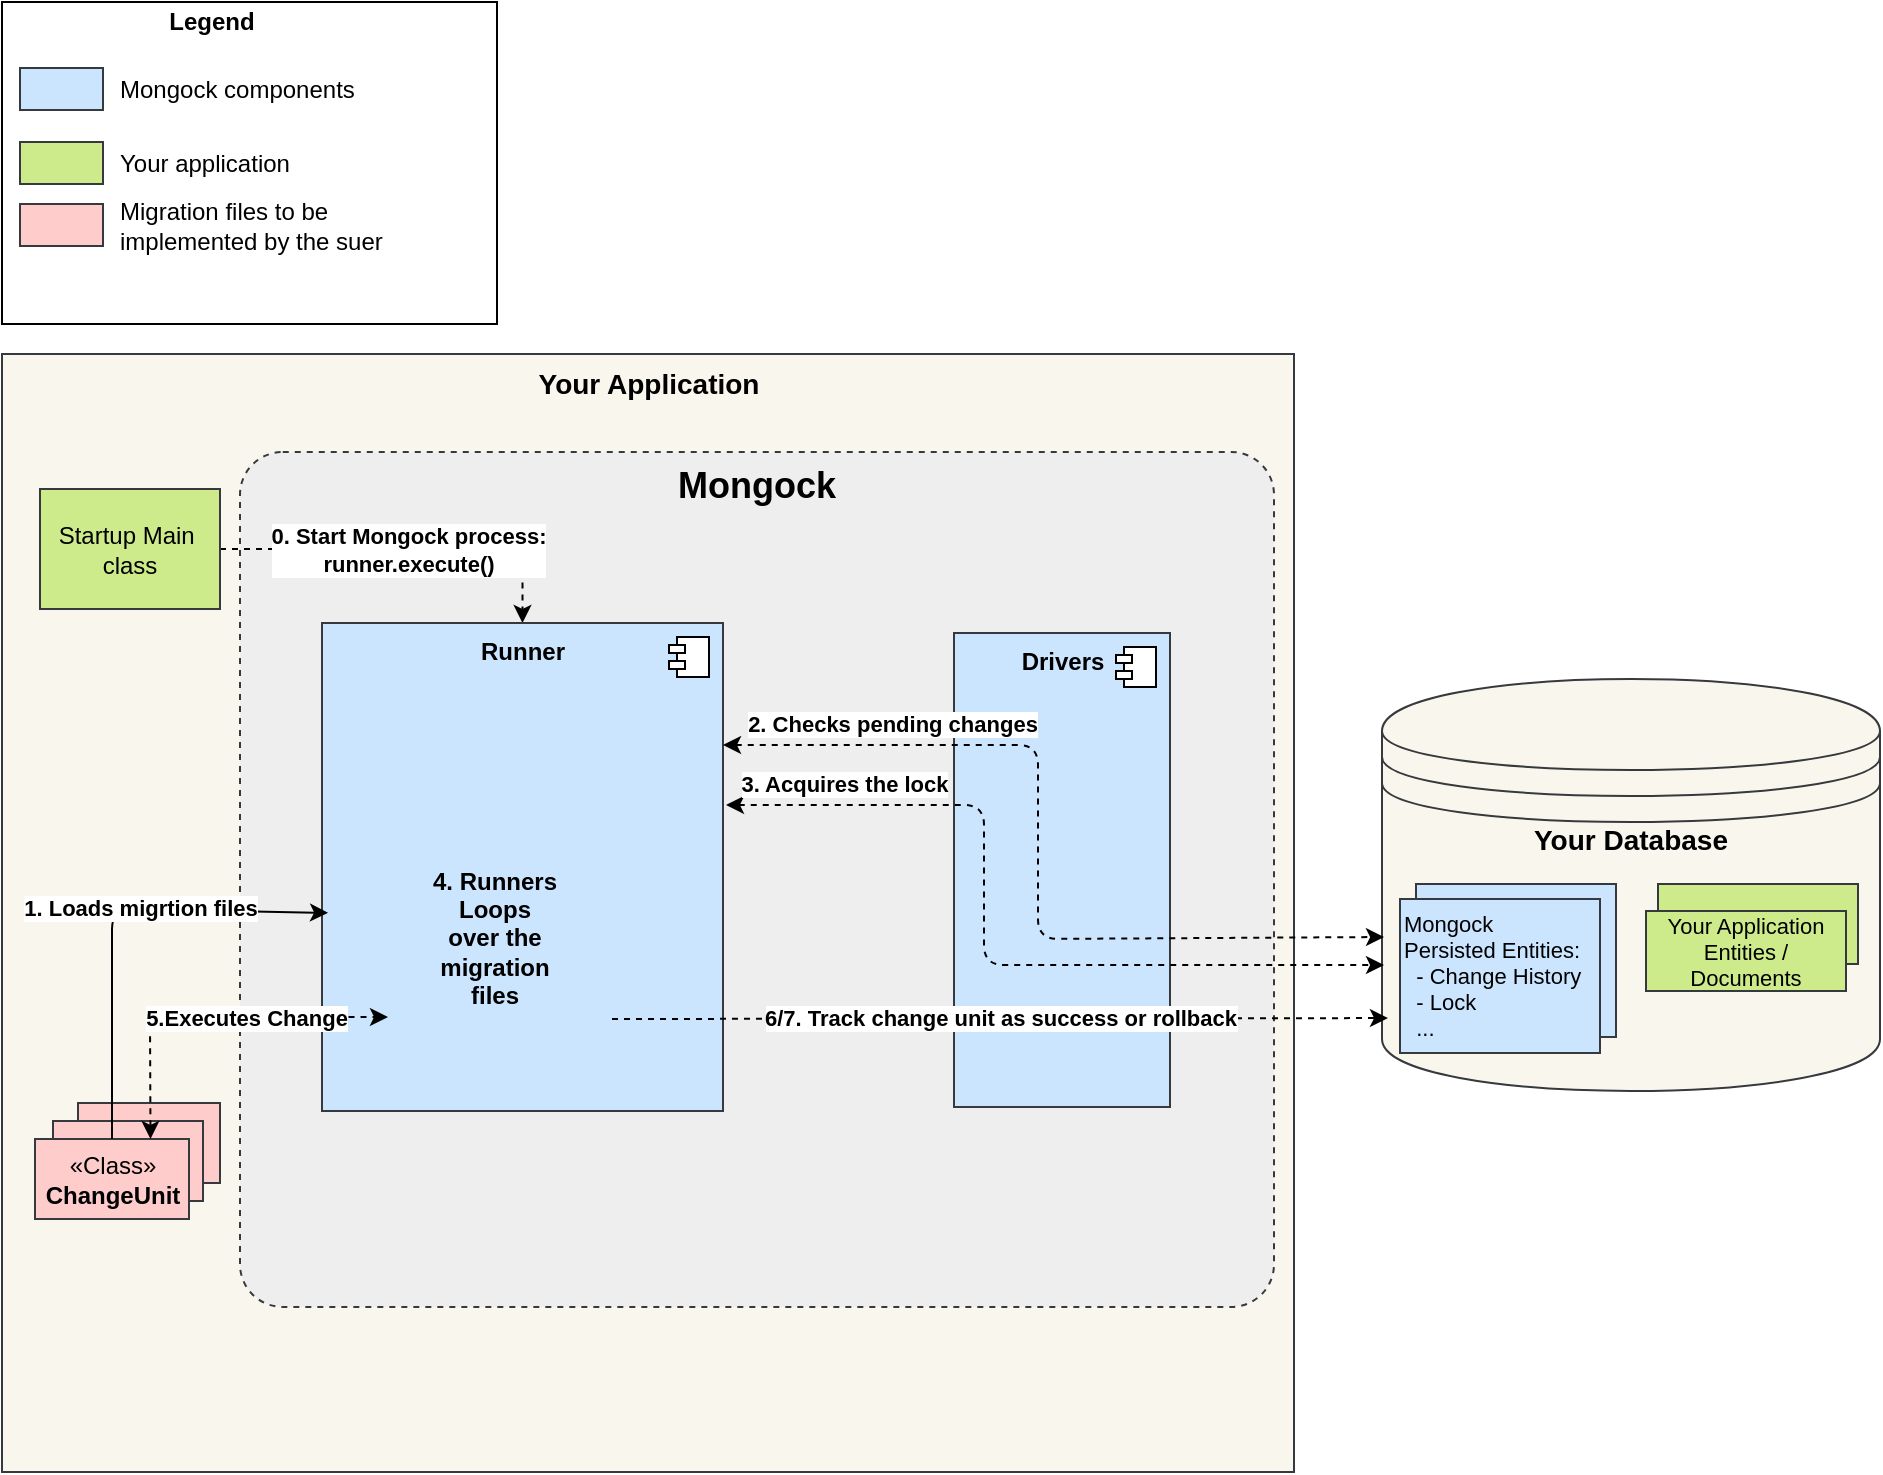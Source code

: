 <mxfile version="15.2.7" type="device" pages="2"><diagram id="5AmaGol742am-CAFNNFh" name="User HLD"><mxGraphModel dx="528" dy="774" grid="0" gridSize="10" guides="1" tooltips="1" connect="1" arrows="1" fold="1" page="1" pageScale="1" pageWidth="827" pageHeight="1169" math="0" shadow="0"><root><mxCell id="MzY7JaZDtVjDVdHyusIM-0"/><mxCell id="MzY7JaZDtVjDVdHyusIM-1" parent="MzY7JaZDtVjDVdHyusIM-0"/><mxCell id="1HjI0KDxHbPkMow_GoN_-0" value="&lt;b&gt;&lt;font style=&quot;font-size: 14px&quot;&gt;Your Application&lt;/font&gt;&lt;/b&gt;" style="html=1;dropTarget=0;verticalAlign=top;fillColor=#f9f7ed;strokeColor=#36393d;" parent="MzY7JaZDtVjDVdHyusIM-1" vertex="1"><mxGeometry x="827" y="199" width="646" height="559" as="geometry"/></mxCell><mxCell id="1HjI0KDxHbPkMow_GoN_-10" value="Your Database" style="shape=datastore;whiteSpace=wrap;html=1;fillColor=#f9f7ed;align=center;verticalAlign=top;fontSize=14;fontStyle=1;strokeColor=#36393d;" parent="MzY7JaZDtVjDVdHyusIM-1" vertex="1"><mxGeometry x="1517" y="361.5" width="249" height="206" as="geometry"/></mxCell><mxCell id="1HjI0KDxHbPkMow_GoN_-15" value="" style="html=1;dropTarget=0;fillColor=#ffcccc;strokeColor=#36393d;" parent="MzY7JaZDtVjDVdHyusIM-1" vertex="1"><mxGeometry x="865" y="573.5" width="71" height="40" as="geometry"/></mxCell><mxCell id="1HjI0KDxHbPkMow_GoN_-16" value="" style="html=1;dropTarget=0;fillColor=#ffcccc;strokeColor=#36393d;" parent="MzY7JaZDtVjDVdHyusIM-1" vertex="1"><mxGeometry x="852.5" y="582.5" width="75" height="40" as="geometry"/></mxCell><mxCell id="1HjI0KDxHbPkMow_GoN_-18" value="«Class»&lt;br&gt;&lt;b&gt;ChangeUnit&lt;/b&gt;" style="html=1;dropTarget=0;fillColor=#ffcccc;strokeColor=#36393d;" parent="MzY7JaZDtVjDVdHyusIM-1" vertex="1"><mxGeometry x="843.5" y="591.5" width="77" height="40" as="geometry"/></mxCell><mxCell id="1HjI0KDxHbPkMow_GoN_-56" value="" style="whiteSpace=wrap;html=1;align=center;shadow=0;fontSize=11;fillColor=#cce5ff;strokeColor=#36393d;" parent="MzY7JaZDtVjDVdHyusIM-1" vertex="1"><mxGeometry x="1534" y="464" width="100" height="76.5" as="geometry"/></mxCell><mxCell id="1HjI0KDxHbPkMow_GoN_-57" value="Mongock &lt;br&gt;Persisted Entities:&lt;br&gt;&amp;nbsp; - Change History&lt;br&gt;&amp;nbsp; - Lock&lt;br&gt;&lt;div&gt;&lt;span&gt;&amp;nbsp; ...&amp;nbsp;&lt;/span&gt;&lt;/div&gt;" style="whiteSpace=wrap;html=1;align=left;shadow=0;fontSize=11;fillColor=#cce5ff;strokeColor=#36393d;" parent="MzY7JaZDtVjDVdHyusIM-1" vertex="1"><mxGeometry x="1526" y="471.5" width="100" height="77" as="geometry"/></mxCell><mxCell id="1HjI0KDxHbPkMow_GoN_-58" value="" style="whiteSpace=wrap;html=1;align=center;shadow=0;fontSize=11;fillColor=#cdeb8b;strokeColor=#36393d;" parent="MzY7JaZDtVjDVdHyusIM-1" vertex="1"><mxGeometry x="1655" y="464" width="100" height="40" as="geometry"/></mxCell><mxCell id="1HjI0KDxHbPkMow_GoN_-59" value="Your Application Entities / Documents" style="whiteSpace=wrap;html=1;align=center;shadow=0;fontSize=11;fillColor=#cdeb8b;strokeColor=#36393d;" parent="MzY7JaZDtVjDVdHyusIM-1" vertex="1"><mxGeometry x="1649" y="477.5" width="100" height="40" as="geometry"/></mxCell><mxCell id="_wSGEsZeqyCVZF38Va36-17" value="&lt;b&gt;&lt;font style=&quot;font-size: 18px&quot;&gt;Mongock&lt;/font&gt;&lt;/b&gt;" style="rounded=1;whiteSpace=wrap;html=1;fillColor=#eeeeee;strokeColor=#36393d;verticalAlign=top;arcSize=5;dashed=1;" parent="MzY7JaZDtVjDVdHyusIM-1" vertex="1"><mxGeometry x="946" y="248" width="517" height="427.5" as="geometry"/></mxCell><mxCell id="_wSGEsZeqyCVZF38Va36-44" value="&lt;b&gt;0. Start Mongock process: &lt;br&gt;runner.execute()&lt;/b&gt;" style="edgeStyle=orthogonalEdgeStyle;rounded=0;orthogonalLoop=1;jettySize=auto;html=1;exitX=1;exitY=0.5;exitDx=0;exitDy=0;dashed=1;" parent="MzY7JaZDtVjDVdHyusIM-1" source="_wSGEsZeqyCVZF38Va36-18" target="_wSGEsZeqyCVZF38Va36-19" edge="1"><mxGeometry relative="1" as="geometry"/></mxCell><mxCell id="_wSGEsZeqyCVZF38Va36-18" value="Startup Main&amp;nbsp;&lt;br&gt;class&lt;br&gt;" style="rounded=0;whiteSpace=wrap;html=1;fillColor=#cdeb8b;strokeColor=#36393d;" parent="MzY7JaZDtVjDVdHyusIM-1" vertex="1"><mxGeometry x="846" y="266.5" width="90" height="60" as="geometry"/></mxCell><mxCell id="_wSGEsZeqyCVZF38Va36-19" value="&lt;b&gt;Runner&lt;/b&gt;" style="html=1;dropTarget=0;verticalAlign=top;fillColor=#cce5ff;strokeColor=#36393d;" parent="MzY7JaZDtVjDVdHyusIM-1" vertex="1"><mxGeometry x="987" y="333.5" width="200.5" height="244" as="geometry"/></mxCell><mxCell id="_wSGEsZeqyCVZF38Va36-20" value="" style="shape=module;jettyWidth=8;jettyHeight=4;" parent="_wSGEsZeqyCVZF38Va36-19" vertex="1"><mxGeometry x="1" width="20" height="20" relative="1" as="geometry"><mxPoint x="-27" y="7" as="offset"/></mxGeometry></mxCell><mxCell id="_wSGEsZeqyCVZF38Va36-21" value="&lt;b&gt;Drivers&lt;/b&gt;" style="html=1;dropTarget=0;verticalAlign=top;fillColor=#cce5ff;strokeColor=#36393d;" parent="MzY7JaZDtVjDVdHyusIM-1" vertex="1"><mxGeometry x="1303" y="338.5" width="108" height="237" as="geometry"/></mxCell><mxCell id="_wSGEsZeqyCVZF38Va36-22" value="" style="shape=module;jettyWidth=8;jettyHeight=4;" parent="_wSGEsZeqyCVZF38Va36-21" vertex="1"><mxGeometry x="1" width="20" height="20" relative="1" as="geometry"><mxPoint x="-27" y="7" as="offset"/></mxGeometry></mxCell><mxCell id="_wSGEsZeqyCVZF38Va36-27" value="" style="endArrow=classic;startArrow=classic;html=1;exitX=1;exitY=0.25;exitDx=0;exitDy=0;dashed=1;" parent="MzY7JaZDtVjDVdHyusIM-1" source="_wSGEsZeqyCVZF38Va36-19" edge="1"><mxGeometry width="50" height="50" relative="1" as="geometry"><mxPoint x="1185" y="566.5" as="sourcePoint"/><mxPoint x="1518" y="490.5" as="targetPoint"/><Array as="points"><mxPoint x="1345" y="394.5"/><mxPoint x="1345" y="491.5"/></Array></mxGeometry></mxCell><mxCell id="_wSGEsZeqyCVZF38Va36-28" value="2. Checks pending changes" style="edgeLabel;html=1;align=center;verticalAlign=middle;resizable=0;points=[];fontStyle=1" parent="_wSGEsZeqyCVZF38Va36-27" vertex="1" connectable="0"><mxGeometry x="-0.392" y="-2" relative="1" as="geometry"><mxPoint x="-46" y="-13" as="offset"/></mxGeometry></mxCell><mxCell id="_wSGEsZeqyCVZF38Va36-30" value="" style="endArrow=classic;startArrow=classic;html=1;dashed=1;" parent="MzY7JaZDtVjDVdHyusIM-1" edge="1"><mxGeometry width="50" height="50" relative="1" as="geometry"><mxPoint x="1189" y="424.5" as="sourcePoint"/><mxPoint x="1518" y="504.5" as="targetPoint"/><Array as="points"><mxPoint x="1318" y="424.5"/><mxPoint x="1318" y="504.5"/></Array></mxGeometry></mxCell><mxCell id="_wSGEsZeqyCVZF38Va36-31" value="3. Acquires the lock" style="edgeLabel;html=1;align=center;verticalAlign=middle;resizable=0;points=[];fontStyle=1" parent="_wSGEsZeqyCVZF38Va36-30" vertex="1" connectable="0"><mxGeometry x="-0.392" y="-2" relative="1" as="geometry"><mxPoint x="-66" y="-13" as="offset"/></mxGeometry></mxCell><mxCell id="_wSGEsZeqyCVZF38Va36-25" value="" style="endArrow=classic;html=1;exitX=0.5;exitY=0;exitDx=0;exitDy=0;entryX=0.015;entryY=0.594;entryDx=0;entryDy=0;entryPerimeter=0;" parent="MzY7JaZDtVjDVdHyusIM-1" source="1HjI0KDxHbPkMow_GoN_-18" target="_wSGEsZeqyCVZF38Va36-19" edge="1"><mxGeometry width="50" height="50" relative="1" as="geometry"><mxPoint x="1185" y="566.5" as="sourcePoint"/><mxPoint x="973" y="477.5" as="targetPoint"/><Array as="points"><mxPoint x="882" y="476.5"/></Array></mxGeometry></mxCell><mxCell id="_wSGEsZeqyCVZF38Va36-26" value="1. Loads migrtion files" style="edgeLabel;html=1;align=center;verticalAlign=middle;resizable=0;points=[];fontStyle=1" parent="_wSGEsZeqyCVZF38Va36-25" vertex="1" connectable="0"><mxGeometry x="0.152" y="1" relative="1" as="geometry"><mxPoint as="offset"/></mxGeometry></mxCell><mxCell id="_wSGEsZeqyCVZF38Va36-47" value="5.Executes Change" style="endArrow=classic;startArrow=classic;html=1;dashed=1;exitX=0.75;exitY=0;exitDx=0;exitDy=0;fontStyle=1;" parent="MzY7JaZDtVjDVdHyusIM-1" source="1HjI0KDxHbPkMow_GoN_-18" edge="1"><mxGeometry x="0.211" width="50" height="50" relative="1" as="geometry"><mxPoint x="1185" y="538.5" as="sourcePoint"/><mxPoint x="1020" y="530.5" as="targetPoint"/><Array as="points"><mxPoint x="901" y="530.5"/></Array><mxPoint as="offset"/></mxGeometry></mxCell><mxCell id="_wSGEsZeqyCVZF38Va36-48" value="" style="shape=image;html=1;verticalAlign=top;verticalLabelPosition=bottom;labelBackgroundColor=#ffffff;imageAspect=0;aspect=fixed;image=https://cdn2.iconfinder.com/data/icons/essential-web-5/50/process-loop-arrow-action-step-128.png" parent="MzY7JaZDtVjDVdHyusIM-1" vertex="1"><mxGeometry x="1002" y="420" width="148" height="148" as="geometry"/></mxCell><mxCell id="_wSGEsZeqyCVZF38Va36-49" value="&lt;b&gt;4. Runners Loops&lt;br&gt;over the migration&lt;br&gt;files&lt;/b&gt;" style="text;html=1;strokeColor=none;fillColor=none;align=center;verticalAlign=middle;whiteSpace=wrap;rounded=0;" parent="MzY7JaZDtVjDVdHyusIM-1" vertex="1"><mxGeometry x="1034" y="446.5" width="79" height="89" as="geometry"/></mxCell><mxCell id="_wSGEsZeqyCVZF38Va36-51" value="6/7. Track change unit as success or rollback" style="endArrow=classic;html=1;dashed=1;entryX=0.012;entryY=0.823;entryDx=0;entryDy=0;entryPerimeter=0;fontStyle=1" parent="MzY7JaZDtVjDVdHyusIM-1" target="1HjI0KDxHbPkMow_GoN_-10" edge="1"><mxGeometry width="50" height="50" relative="1" as="geometry"><mxPoint x="1132" y="531.5" as="sourcePoint"/><mxPoint x="1331" y="460.5" as="targetPoint"/></mxGeometry></mxCell><mxCell id="9QKXAPsY7p4Xcpkd4xKT-2" value="" style="rounded=0;whiteSpace=wrap;html=1;" parent="MzY7JaZDtVjDVdHyusIM-1" vertex="1"><mxGeometry x="827" y="23" width="247.5" height="161" as="geometry"/></mxCell><mxCell id="9QKXAPsY7p4Xcpkd4xKT-3" value="Legend" style="text;html=1;strokeColor=none;fillColor=none;align=center;verticalAlign=middle;whiteSpace=wrap;rounded=0;fontStyle=1" parent="MzY7JaZDtVjDVdHyusIM-1" vertex="1"><mxGeometry x="830.5" y="23" width="202" height="20" as="geometry"/></mxCell><mxCell id="9QKXAPsY7p4Xcpkd4xKT-4" value="" style="rounded=0;whiteSpace=wrap;html=1;fillColor=#cce5ff;strokeColor=#36393d;" parent="MzY7JaZDtVjDVdHyusIM-1" vertex="1"><mxGeometry x="836" y="56" width="41.5" height="21" as="geometry"/></mxCell><mxCell id="9QKXAPsY7p4Xcpkd4xKT-5" value="Mongock components" style="text;html=1;strokeColor=none;fillColor=none;align=left;verticalAlign=middle;whiteSpace=wrap;rounded=0;" parent="MzY7JaZDtVjDVdHyusIM-1" vertex="1"><mxGeometry x="883.5" y="57" width="150" height="20" as="geometry"/></mxCell><mxCell id="9QKXAPsY7p4Xcpkd4xKT-6" value="" style="rounded=0;whiteSpace=wrap;html=1;fillColor=#cdeb8b;strokeColor=#36393d;" parent="MzY7JaZDtVjDVdHyusIM-1" vertex="1"><mxGeometry x="836" y="93" width="41.5" height="21" as="geometry"/></mxCell><mxCell id="9QKXAPsY7p4Xcpkd4xKT-7" value="Your application" style="text;html=1;strokeColor=none;fillColor=none;align=left;verticalAlign=middle;whiteSpace=wrap;rounded=0;" parent="MzY7JaZDtVjDVdHyusIM-1" vertex="1"><mxGeometry x="883.5" y="94" width="150" height="20" as="geometry"/></mxCell><mxCell id="9QKXAPsY7p4Xcpkd4xKT-8" value="" style="rounded=0;whiteSpace=wrap;html=1;fillColor=#ffcccc;strokeColor=#36393d;" parent="MzY7JaZDtVjDVdHyusIM-1" vertex="1"><mxGeometry x="836" y="124" width="41.5" height="21" as="geometry"/></mxCell><mxCell id="9QKXAPsY7p4Xcpkd4xKT-9" value="Migration files to be implemented by the suer" style="text;html=1;strokeColor=none;fillColor=none;align=left;verticalAlign=middle;whiteSpace=wrap;rounded=0;" parent="MzY7JaZDtVjDVdHyusIM-1" vertex="1"><mxGeometry x="883.5" y="125" width="150" height="20" as="geometry"/></mxCell></root></mxGraphModel></diagram><diagram id="j3aVFb1iFK_jdCONhrCt" name="Contributor HLD"><mxGraphModel dx="1355" dy="774" grid="0" gridSize="10" guides="1" tooltips="1" connect="1" arrows="1" fold="1" page="1" pageScale="1" pageWidth="827" pageHeight="1169" math="0" shadow="0"><root><mxCell id="0"/><mxCell id="V5aqB6kXS0Jz9bPGHIlG-12" value="Background" parent="0"/><mxCell id="3PIib426p94Rgw0sylq8-94" value="&lt;b&gt;Your Application&lt;/b&gt;" style="html=1;dropTarget=0;verticalAlign=top;fillColor=#f9f7ed;strokeColor=#36393d;" parent="V5aqB6kXS0Jz9bPGHIlG-12" vertex="1"><mxGeometry x="625" y="82" width="971" height="412" as="geometry"/></mxCell><mxCell id="3PIib426p94Rgw0sylq8-95" value="" style="shape=module;jettyWidth=8;jettyHeight=4;" parent="3PIib426p94Rgw0sylq8-94" vertex="1"><mxGeometry x="1" width="20" height="20" relative="1" as="geometry"><mxPoint x="-27" y="7" as="offset"/></mxGeometry></mxCell><mxCell id="3PIib426p94Rgw0sylq8-101" value="&lt;b style=&quot;font-size: 13px;&quot;&gt;Mongock&lt;/b&gt;" style="rounded=0;whiteSpace=wrap;html=1;fontSize=13;align=center;verticalAlign=top;fillColor=#f9f7ed;strokeColor=#36393d;dashed=1;shadow=1;" parent="V5aqB6kXS0Jz9bPGHIlG-12" vertex="1"><mxGeometry x="666" y="276" width="854" height="190" as="geometry"/></mxCell><mxCell id="3PIib426p94Rgw0sylq8-72" value="&lt;b&gt;Runners&lt;/b&gt;" style="html=1;dropTarget=0;verticalAlign=top;" parent="V5aqB6kXS0Jz9bPGHIlG-12" vertex="1"><mxGeometry x="680" y="306" width="370" height="150" as="geometry"/></mxCell><mxCell id="3PIib426p94Rgw0sylq8-73" value="" style="shape=module;jettyWidth=8;jettyHeight=4;" parent="3PIib426p94Rgw0sylq8-72" vertex="1"><mxGeometry x="1" width="20" height="20" relative="1" as="geometry"><mxPoint x="-27" y="7" as="offset"/></mxGeometry></mxCell><mxCell id="3PIib426p94Rgw0sylq8-93" style="edgeStyle=orthogonalEdgeStyle;rounded=0;orthogonalLoop=1;jettySize=auto;html=1;exitX=0;exitY=0.5;exitDx=0;exitDy=0;entryX=1;entryY=0.5;entryDx=0;entryDy=0;entryPerimeter=0;fontSize=10;endArrow=none;endFill=0;" parent="V5aqB6kXS0Jz9bPGHIlG-12" source="V5aqB6kXS0Jz9bPGHIlG-21" target="3PIib426p94Rgw0sylq8-92" edge="1"><mxGeometry relative="1" as="geometry"/></mxCell><mxCell id="V5aqB6kXS0Jz9bPGHIlG-21" value="&lt;b&gt;Drivers&lt;/b&gt;" style="html=1;dropTarget=0;verticalAlign=top;" parent="V5aqB6kXS0Jz9bPGHIlG-12" vertex="1"><mxGeometry x="1120" y="306" width="370" height="150" as="geometry"/></mxCell><mxCell id="V5aqB6kXS0Jz9bPGHIlG-22" value="" style="shape=module;jettyWidth=8;jettyHeight=4;" parent="V5aqB6kXS0Jz9bPGHIlG-21" vertex="1"><mxGeometry x="1" width="20" height="20" relative="1" as="geometry"><mxPoint x="-27" y="7" as="offset"/></mxGeometry></mxCell><mxCell id="V5aqB6kXS0Jz9bPGHIlG-27" value="MongoDB-sync-v4-driver" style="rounded=1;whiteSpace=wrap;html=1;align=center;verticalAlign=middle;" parent="V5aqB6kXS0Jz9bPGHIlG-12" vertex="1"><mxGeometry x="1150" y="336" width="80" height="50" as="geometry"/></mxCell><mxCell id="3PIib426p94Rgw0sylq8-98" style="edgeStyle=orthogonalEdgeStyle;rounded=0;orthogonalLoop=1;jettySize=auto;html=1;exitX=0.5;exitY=1;exitDx=0;exitDy=0;entryX=0.5;entryY=0;entryDx=0;entryDy=0;fontSize=10;endArrow=none;endFill=0;startArrow=classic;startFill=1;dashed=1;" parent="V5aqB6kXS0Jz9bPGHIlG-12" source="V5aqB6kXS0Jz9bPGHIlG-28" target="V5aqB6kXS0Jz9bPGHIlG-21" edge="1"><mxGeometry relative="1" as="geometry"><Array as="points"><mxPoint x="1340" y="260"/><mxPoint x="1305" y="260"/></Array></mxGeometry></mxCell><mxCell id="V5aqB6kXS0Jz9bPGHIlG-28" value="MongoDB v3" style="shape=datastore;whiteSpace=wrap;html=1;fillColor=#ffffff;align=center;verticalAlign=middle;fontSize=10;" parent="V5aqB6kXS0Jz9bPGHIlG-12" vertex="1"><mxGeometry x="1310" y="170" width="60" height="60" as="geometry"/></mxCell><mxCell id="3PIib426p94Rgw0sylq8-3" value="MongoDB-springdata-v3-driver" style="rounded=1;whiteSpace=wrap;html=1;align=center;verticalAlign=middle;" parent="V5aqB6kXS0Jz9bPGHIlG-12" vertex="1"><mxGeometry x="1251" y="401" width="90" height="50" as="geometry"/></mxCell><mxCell id="3PIib426p94Rgw0sylq8-5" value="MongoDB v4" style="shape=datastore;whiteSpace=wrap;html=1;fillColor=#ffffff;align=center;verticalAlign=middle;fontSize=10;" parent="V5aqB6kXS0Jz9bPGHIlG-12" vertex="1"><mxGeometry x="1390" y="170" width="60" height="60" as="geometry"/></mxCell><mxCell id="V5aqB6kXS0Jz9bPGHIlG-24" value="Standalone Application" style="rounded=1;whiteSpace=wrap;html=1;align=center;verticalAlign=middle;" parent="V5aqB6kXS0Jz9bPGHIlG-12" vertex="1"><mxGeometry x="840" y="371" width="100" height="40" as="geometry"/></mxCell><mxCell id="3PIib426p94Rgw0sylq8-75" value="" style="rounded=0;orthogonalLoop=1;jettySize=auto;html=1;endArrow=none;endFill=0;exitX=1;exitY=0.5;exitDx=0;exitDy=0;" parent="V5aqB6kXS0Jz9bPGHIlG-12" source="3PIib426p94Rgw0sylq8-72" edge="1"><mxGeometry relative="1" as="geometry"><mxPoint x="1000" y="376" as="sourcePoint"/><mxPoint x="1080" y="381" as="targetPoint"/></mxGeometry></mxCell><mxCell id="3PIib426p94Rgw0sylq8-77" value="" style="html=1;dropTarget=0;" parent="V5aqB6kXS0Jz9bPGHIlG-12" vertex="1"><mxGeometry x="1122" y="130" width="109" height="40" as="geometry"/></mxCell><mxCell id="3PIib426p94Rgw0sylq8-78" value="" style="html=1;dropTarget=0;" parent="V5aqB6kXS0Jz9bPGHIlG-12" vertex="1"><mxGeometry x="1132" y="140" width="109" height="40" as="geometry"/></mxCell><mxCell id="3PIib426p94Rgw0sylq8-113" style="edgeStyle=none;rounded=0;orthogonalLoop=1;jettySize=auto;html=1;exitX=0.5;exitY=0;exitDx=0;exitDy=0;entryX=0.5;entryY=1;entryDx=0;entryDy=0;entryPerimeter=0;dashed=1;fontSize=10;startArrow=none;startFill=0;endArrow=none;endFill=0;" parent="V5aqB6kXS0Jz9bPGHIlG-12" source="3PIib426p94Rgw0sylq8-79" target="3PIib426p94Rgw0sylq8-112" edge="1"><mxGeometry relative="1" as="geometry"/></mxCell><mxCell id="3PIib426p94Rgw0sylq8-79" value="«Class»&lt;br&gt;&lt;b&gt;Changelog&lt;/b&gt;" style="html=1;dropTarget=0;" parent="V5aqB6kXS0Jz9bPGHIlG-12" vertex="1"><mxGeometry x="1142" y="150" width="109" height="40" as="geometry"/></mxCell><mxCell id="3PIib426p94Rgw0sylq8-81" value="MongoDB-springdata-v2-driver" style="rounded=1;whiteSpace=wrap;html=1;align=center;verticalAlign=middle;" parent="V5aqB6kXS0Jz9bPGHIlG-12" vertex="1"><mxGeometry x="1250" y="341" width="90" height="50" as="geometry"/></mxCell><mxCell id="3PIib426p94Rgw0sylq8-82" value="MongoDB-v3-driver" style="rounded=1;whiteSpace=wrap;html=1;align=center;verticalAlign=middle;" parent="V5aqB6kXS0Jz9bPGHIlG-12" vertex="1"><mxGeometry x="1150" y="401" width="80" height="50" as="geometry"/></mxCell><mxCell id="3PIib426p94Rgw0sylq8-83" value="&amp;lt;&amp;lt;Drivers&amp;gt;&amp;gt;" style="rounded=1;whiteSpace=wrap;html=1;align=center;verticalAlign=middle;" parent="V5aqB6kXS0Jz9bPGHIlG-12" vertex="1"><mxGeometry x="1370" y="371" width="90" height="40" as="geometry"/></mxCell><mxCell id="3PIib426p94Rgw0sylq8-84" value="" style="shape=datastore;whiteSpace=wrap;html=1;fillColor=#ffffff;align=center;verticalAlign=middle;fontSize=10;" parent="V5aqB6kXS0Jz9bPGHIlG-12" vertex="1"><mxGeometry x="1470" y="156" width="55" height="60.95" as="geometry"/></mxCell><mxCell id="3PIib426p94Rgw0sylq8-85" style="edgeStyle=orthogonalEdgeStyle;rounded=0;orthogonalLoop=1;jettySize=auto;html=1;exitX=0.881;exitY=-0.027;exitDx=0;exitDy=0;dashed=1;exitPerimeter=0;" parent="V5aqB6kXS0Jz9bPGHIlG-12" source="V5aqB6kXS0Jz9bPGHIlG-21" edge="1"><mxGeometry relative="1" as="geometry"><mxPoint x="1435.22" y="440.0" as="sourcePoint"/><mxPoint x="1508" y="232" as="targetPoint"/><Array as="points"><mxPoint x="1446" y="260"/><mxPoint x="1508" y="260"/></Array></mxGeometry></mxCell><mxCell id="3PIib426p94Rgw0sylq8-86" value="&amp;lt;&amp;lt;Drivers&amp;gt;&amp;gt;" style="rounded=1;whiteSpace=wrap;html=1;align=center;verticalAlign=middle;" parent="V5aqB6kXS0Jz9bPGHIlG-12" vertex="1"><mxGeometry x="1380" y="381" width="90" height="40" as="geometry"/></mxCell><mxCell id="3PIib426p94Rgw0sylq8-87" value="&amp;lt;&amp;lt;Drivers&amp;gt;&amp;gt;" style="rounded=1;whiteSpace=wrap;html=1;align=center;verticalAlign=middle;fontStyle=2" parent="V5aqB6kXS0Jz9bPGHIlG-12" vertex="1"><mxGeometry x="1390" y="391" width="90" height="40" as="geometry"/></mxCell><mxCell id="3PIib426p94Rgw0sylq8-88" value="SpringBoot" style="rounded=1;whiteSpace=wrap;html=1;align=center;verticalAlign=middle;" parent="V5aqB6kXS0Jz9bPGHIlG-12" vertex="1"><mxGeometry x="950" y="371" width="90" height="40" as="geometry"/></mxCell><mxCell id="3PIib426p94Rgw0sylq8-89" value="&amp;lt;&amp;lt;Frameworks&amp;gt;&amp;gt;" style="rounded=1;whiteSpace=wrap;html=1;align=center;verticalAlign=middle;fontStyle=2" parent="V5aqB6kXS0Jz9bPGHIlG-12" vertex="1"><mxGeometry x="690" y="361" width="120" height="40" as="geometry"/></mxCell><mxCell id="3PIib426p94Rgw0sylq8-90" value="&amp;lt;&amp;lt;Frameworks&amp;gt;&amp;gt;" style="rounded=1;whiteSpace=wrap;html=1;align=center;verticalAlign=middle;fontStyle=2" parent="V5aqB6kXS0Jz9bPGHIlG-12" vertex="1"><mxGeometry x="700" y="371" width="120" height="40" as="geometry"/></mxCell><mxCell id="3PIib426p94Rgw0sylq8-91" value="&amp;lt;&amp;lt;Frameworks&amp;gt;&amp;gt;" style="rounded=1;whiteSpace=wrap;html=1;align=center;verticalAlign=middle;fontStyle=2" parent="V5aqB6kXS0Jz9bPGHIlG-12" vertex="1"><mxGeometry x="710" y="381" width="120" height="40" as="geometry"/></mxCell><mxCell id="3PIib426p94Rgw0sylq8-92" value="" style="shape=providedRequiredInterface;html=1;verticalLabelPosition=bottom;fontSize=10;align=center;verticalAlign=top;" parent="V5aqB6kXS0Jz9bPGHIlG-12" vertex="1"><mxGeometry x="1080" y="371" width="20" height="20" as="geometry"/></mxCell><mxCell id="3PIib426p94Rgw0sylq8-96" style="edgeStyle=orthogonalEdgeStyle;rounded=0;orthogonalLoop=1;jettySize=auto;html=1;dashed=1;entryX=0.5;entryY=1;entryDx=0;entryDy=0;exitX=0.75;exitY=0;exitDx=0;exitDy=0;" parent="V5aqB6kXS0Jz9bPGHIlG-12" source="V5aqB6kXS0Jz9bPGHIlG-21" target="3PIib426p94Rgw0sylq8-5" edge="1"><mxGeometry relative="1" as="geometry"><mxPoint x="1280" y="429" as="sourcePoint"/><mxPoint x="1445.5" y="479.05" as="targetPoint"/><Array as="points"><mxPoint x="1398" y="260"/><mxPoint x="1420" y="260"/></Array></mxGeometry></mxCell><mxCell id="3PIib426p94Rgw0sylq8-103" style="rounded=0;orthogonalLoop=1;jettySize=auto;html=1;exitX=0.5;exitY=1;exitDx=0;exitDy=0;entryX=0.5;entryY=0;entryDx=0;entryDy=0;dashed=1;fontSize=10;startArrow=none;startFill=0;endArrow=classic;endFill=1;" parent="V5aqB6kXS0Jz9bPGHIlG-12" source="3PIib426p94Rgw0sylq8-102" target="3PIib426p94Rgw0sylq8-72" edge="1"><mxGeometry relative="1" as="geometry"/></mxCell><mxCell id="3PIib426p94Rgw0sylq8-105" value="Create a Runner and&lt;br&gt;&amp;nbsp;set the desired driver" style="edgeLabel;html=1;align=center;verticalAlign=middle;resizable=0;points=[];fontSize=10;" parent="3PIib426p94Rgw0sylq8-103" vertex="1" connectable="0"><mxGeometry x="-0.291" y="-2" relative="1" as="geometry"><mxPoint as="offset"/></mxGeometry></mxCell><mxCell id="3PIib426p94Rgw0sylq8-108" style="edgeStyle=none;rounded=0;orthogonalLoop=1;jettySize=auto;html=1;exitX=1;exitY=0.5;exitDx=0;exitDy=0;entryX=0;entryY=0.5;entryDx=0;entryDy=0;dashed=1;fontSize=10;startArrow=none;startFill=0;endArrow=classic;endFill=1;" parent="V5aqB6kXS0Jz9bPGHIlG-12" source="3PIib426p94Rgw0sylq8-102" target="3PIib426p94Rgw0sylq8-79" edge="1"><mxGeometry relative="1" as="geometry"><mxPoint x="1018" y="165" as="sourcePoint"/></mxGeometry></mxCell><mxCell id="3PIib426p94Rgw0sylq8-109" value="Set the package&lt;br&gt;&amp;nbsp;for migrations" style="edgeLabel;html=1;align=center;verticalAlign=middle;resizable=0;points=[];fontSize=10;" parent="3PIib426p94Rgw0sylq8-108" vertex="1" connectable="0"><mxGeometry x="-0.437" y="1" relative="1" as="geometry"><mxPoint x="24" y="-9" as="offset"/></mxGeometry></mxCell><mxCell id="3PIib426p94Rgw0sylq8-102" value="&lt;b&gt;MongockApplicationRunner&lt;/b&gt;" style="html=1;dropTarget=0;" parent="V5aqB6kXS0Jz9bPGHIlG-12" vertex="1"><mxGeometry x="827" y="150" width="180" height="40" as="geometry"/></mxCell><mxCell id="3PIib426p94Rgw0sylq8-107" style="edgeStyle=none;rounded=0;orthogonalLoop=1;jettySize=auto;html=1;exitX=0;exitY=0;exitDx=160;exitDy=40.5;exitPerimeter=0;entryX=0;entryY=0.5;entryDx=0;entryDy=0;dashed=1;fontSize=10;startArrow=none;startFill=0;endArrow=none;endFill=0;" parent="V5aqB6kXS0Jz9bPGHIlG-12" source="3PIib426p94Rgw0sylq8-106" target="3PIib426p94Rgw0sylq8-102" edge="1"><mxGeometry relative="1" as="geometry"/></mxCell><mxCell id="3PIib426p94Rgw0sylq8-106" value="Select your desired Framework Runner and inject the Driver you'd like initialising the runner via its Builder." style="shape=note2;boundedLbl=1;whiteSpace=wrap;html=1;size=11;verticalAlign=top;align=center;fontSize=10;" parent="V5aqB6kXS0Jz9bPGHIlG-12" vertex="1"><mxGeometry x="646" y="130" width="160" height="70" as="geometry"/></mxCell><mxCell id="3PIib426p94Rgw0sylq8-112" value="Implement your controlled DB changes in the ChangeLogs" style="shape=note2;boundedLbl=1;whiteSpace=wrap;html=1;size=11;verticalAlign=top;align=center;fontSize=10;" parent="V5aqB6kXS0Jz9bPGHIlG-12" vertex="1"><mxGeometry x="1122" y="10" width="160" height="55" as="geometry"/></mxCell><mxCell id="3PIib426p94Rgw0sylq8-114" value="" style="shape=datastore;whiteSpace=wrap;html=1;fillColor=#ffffff;align=center;verticalAlign=middle;fontSize=10;" parent="V5aqB6kXS0Jz9bPGHIlG-12" vertex="1"><mxGeometry x="1475" y="161" width="55" height="60.95" as="geometry"/></mxCell><mxCell id="3PIib426p94Rgw0sylq8-115" value="Other Supported&amp;nbsp; DBs" style="shape=datastore;whiteSpace=wrap;html=1;fillColor=#ffffff;align=center;verticalAlign=middle;fontSize=10;" parent="V5aqB6kXS0Jz9bPGHIlG-12" vertex="1"><mxGeometry x="1480" y="166" width="55" height="60.95" as="geometry"/></mxCell></root></mxGraphModel></diagram></mxfile>